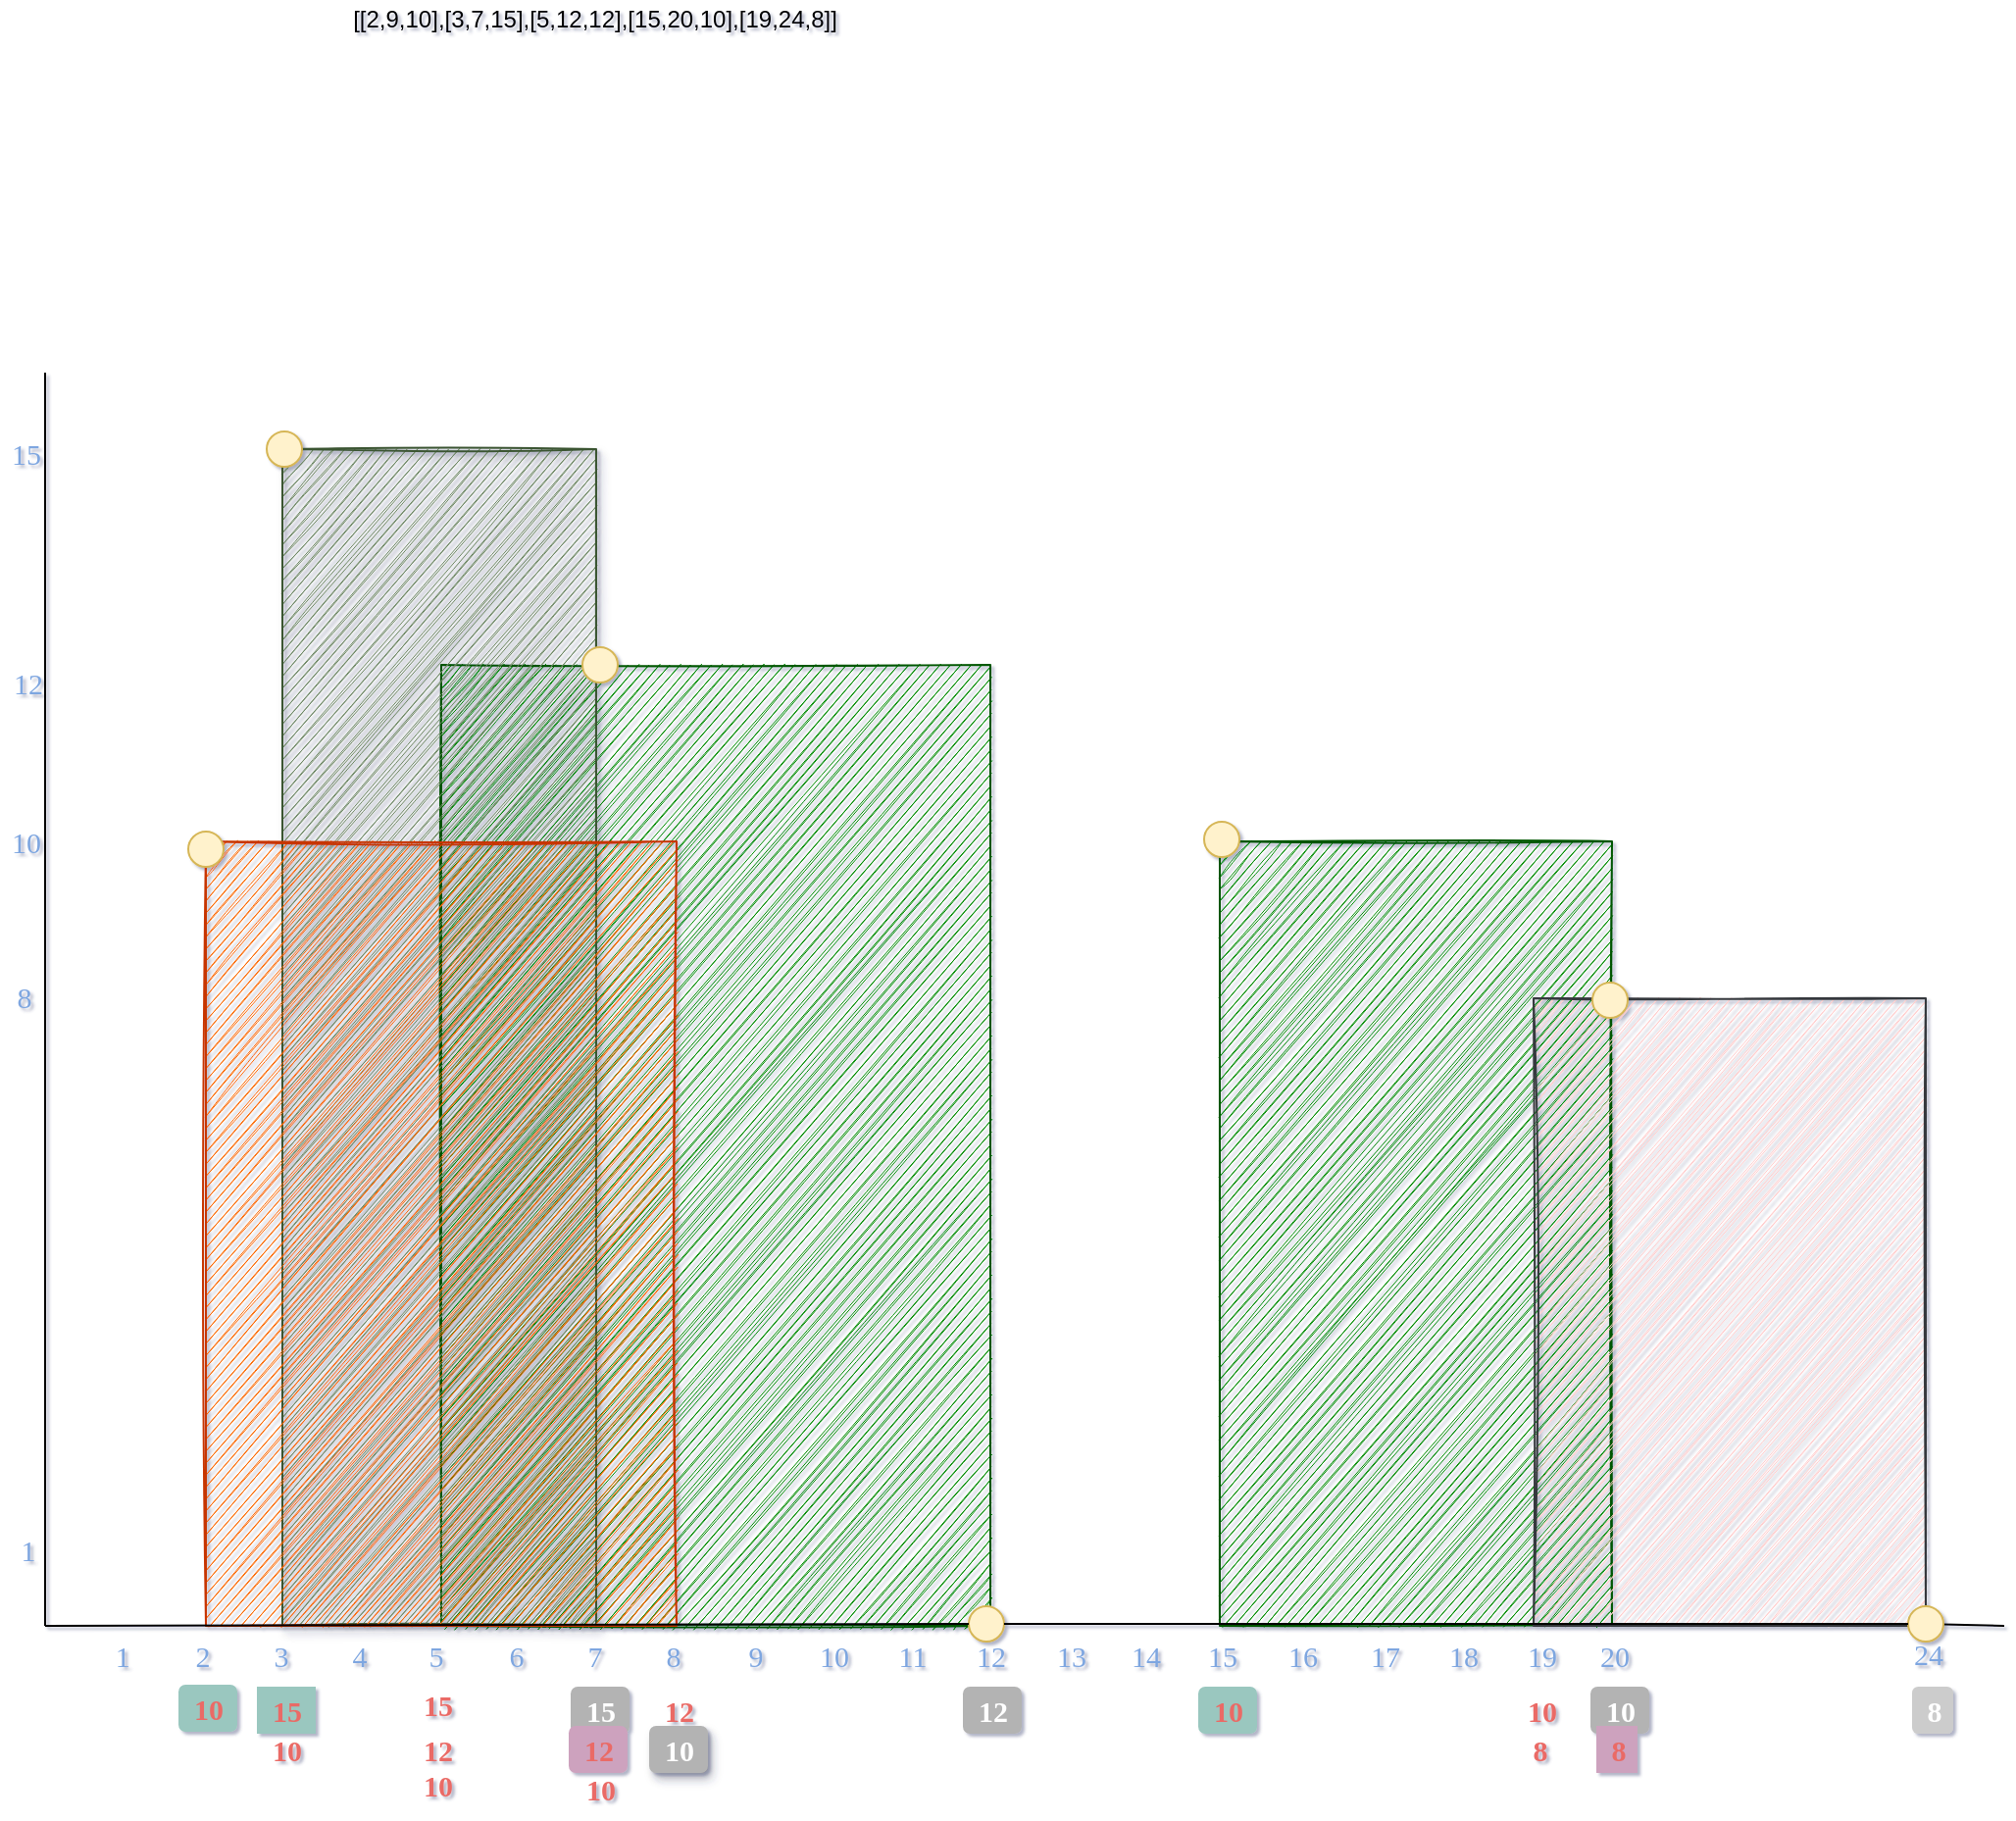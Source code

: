 <mxfile version="15.9.5" type="github"><diagram id="lxP05jOl2Tf9zr01-Gpo" name="Page-1"><mxGraphModel dx="2330" dy="2731" grid="0" gridSize="10" guides="0" tooltips="1" connect="1" arrows="1" fold="1" page="1" pageScale="1" pageWidth="1169" pageHeight="1654" background="#ffffff" math="0" shadow="1"><root><mxCell id="0"/><mxCell id="1" parent="0"/><mxCell id="vmbBR6CPfvK2lcqA9ixi-1" value="" style="endArrow=none;html=1;rounded=0;startArrow=none;" parent="1" edge="1" source="HEvMczrThu-lVoA8Ctw7-75"><mxGeometry width="50" height="50" relative="1" as="geometry"><mxPoint x="39" y="639" as="sourcePoint"/><mxPoint x="1038" y="639" as="targetPoint"/></mxGeometry></mxCell><mxCell id="vmbBR6CPfvK2lcqA9ixi-2" value="" style="endArrow=none;html=1;rounded=0;" parent="1" edge="1"><mxGeometry width="50" height="50" relative="1" as="geometry"><mxPoint x="39" y="639" as="sourcePoint"/><mxPoint x="39" as="targetPoint"/></mxGeometry></mxCell><mxCell id="vmbBR6CPfvK2lcqA9ixi-3" value="1&amp;nbsp;" style="text;html=1;align=center;verticalAlign=middle;resizable=0;points=[];autosize=1;strokeColor=none;fillColor=none;fontColor=#7EA6E0;fontFamily=Comic Sans MS;fontSize=15;" parent="1" vertex="1"><mxGeometry x="69" y="643" width="21" height="22" as="geometry"/></mxCell><mxCell id="vmbBR6CPfvK2lcqA9ixi-4" value="2" style="text;html=1;align=center;verticalAlign=middle;resizable=0;points=[];autosize=1;strokeColor=none;fillColor=none;fontColor=#7EA6E0;fontFamily=Comic Sans MS;fontSize=15;" parent="1" vertex="1"><mxGeometry x="109" y="643" width="19" height="22" as="geometry"/></mxCell><mxCell id="HEvMczrThu-lVoA8Ctw7-3" value="[[2,9,10],[3,7,15],[5,12,12],[15,20,10],[19,24,8]]" style="text;html=1;align=center;verticalAlign=middle;resizable=0;points=[];autosize=1;strokeColor=none;fillColor=none;" vertex="1" parent="1"><mxGeometry x="189" y="-190" width="260" height="20" as="geometry"/></mxCell><mxCell id="HEvMczrThu-lVoA8Ctw7-4" value="3" style="text;html=1;align=center;verticalAlign=middle;resizable=0;points=[];autosize=1;strokeColor=none;fillColor=none;fontColor=#7EA6E0;fontFamily=Comic Sans MS;fontSize=15;" vertex="1" parent="1"><mxGeometry x="149" y="643" width="19" height="22" as="geometry"/></mxCell><mxCell id="HEvMczrThu-lVoA8Ctw7-5" value="4" style="text;html=1;align=center;verticalAlign=middle;resizable=0;points=[];autosize=1;strokeColor=none;fillColor=none;fontColor=#7EA6E0;fontFamily=Comic Sans MS;fontSize=15;" vertex="1" parent="1"><mxGeometry x="189" y="643" width="19" height="22" as="geometry"/></mxCell><mxCell id="HEvMczrThu-lVoA8Ctw7-6" value="5" style="text;html=1;align=center;verticalAlign=middle;resizable=0;points=[];autosize=1;strokeColor=none;fillColor=none;fontColor=#7EA6E0;fontFamily=Comic Sans MS;fontSize=15;" vertex="1" parent="1"><mxGeometry x="228" y="643" width="19" height="22" as="geometry"/></mxCell><mxCell id="HEvMczrThu-lVoA8Ctw7-7" value="6" style="text;html=1;align=center;verticalAlign=middle;resizable=0;points=[];autosize=1;strokeColor=none;fillColor=none;fontColor=#7EA6E0;fontFamily=Comic Sans MS;fontSize=15;" vertex="1" parent="1"><mxGeometry x="269" y="643" width="19" height="22" as="geometry"/></mxCell><mxCell id="HEvMczrThu-lVoA8Ctw7-9" value="7" style="text;html=1;align=center;verticalAlign=middle;resizable=0;points=[];autosize=1;strokeColor=none;fillColor=none;fontColor=#7EA6E0;fontFamily=Comic Sans MS;fontSize=15;" vertex="1" parent="1"><mxGeometry x="309" y="643" width="19" height="22" as="geometry"/></mxCell><mxCell id="HEvMczrThu-lVoA8Ctw7-10" value="8" style="text;html=1;align=center;verticalAlign=middle;resizable=0;points=[];autosize=1;strokeColor=none;fillColor=none;fontColor=#7EA6E0;fontFamily=Comic Sans MS;fontSize=15;" vertex="1" parent="1"><mxGeometry x="349" y="643" width="19" height="22" as="geometry"/></mxCell><mxCell id="HEvMczrThu-lVoA8Ctw7-11" value="9" style="text;html=1;align=center;verticalAlign=middle;resizable=0;points=[];autosize=1;strokeColor=none;fillColor=none;fontColor=#7EA6E0;fontFamily=Comic Sans MS;fontSize=15;" vertex="1" parent="1"><mxGeometry x="391" y="643" width="19" height="22" as="geometry"/></mxCell><mxCell id="HEvMczrThu-lVoA8Ctw7-12" value="10" style="text;html=1;align=center;verticalAlign=middle;resizable=0;points=[];autosize=1;strokeColor=none;fillColor=none;fontColor=#7EA6E0;fontFamily=Comic Sans MS;fontSize=15;" vertex="1" parent="1"><mxGeometry x="428" y="643" width="26" height="22" as="geometry"/></mxCell><mxCell id="HEvMczrThu-lVoA8Ctw7-13" value="11" style="text;html=1;align=center;verticalAlign=middle;resizable=0;points=[];autosize=1;strokeColor=none;fillColor=none;fontColor=#7EA6E0;fontFamily=Comic Sans MS;fontSize=15;" vertex="1" parent="1"><mxGeometry x="469" y="643" width="24" height="22" as="geometry"/></mxCell><mxCell id="HEvMczrThu-lVoA8Ctw7-14" value="12" style="text;html=1;align=center;verticalAlign=middle;resizable=0;points=[];autosize=1;strokeColor=none;fillColor=none;fontColor=#7EA6E0;fontFamily=Comic Sans MS;fontSize=15;" vertex="1" parent="1"><mxGeometry x="508" y="643" width="26" height="22" as="geometry"/></mxCell><mxCell id="HEvMczrThu-lVoA8Ctw7-15" value="13" style="text;html=1;align=center;verticalAlign=middle;resizable=0;points=[];autosize=1;strokeColor=none;fillColor=none;fontColor=#7EA6E0;fontFamily=Comic Sans MS;fontSize=15;" vertex="1" parent="1"><mxGeometry x="549" y="643" width="26" height="22" as="geometry"/></mxCell><mxCell id="HEvMczrThu-lVoA8Ctw7-16" value="14" style="text;html=1;align=center;verticalAlign=middle;resizable=0;points=[];autosize=1;strokeColor=none;fillColor=none;fontColor=#7EA6E0;fontFamily=Comic Sans MS;fontSize=15;" vertex="1" parent="1"><mxGeometry x="587" y="643" width="26" height="22" as="geometry"/></mxCell><mxCell id="HEvMczrThu-lVoA8Ctw7-17" value="15" style="text;html=1;align=center;verticalAlign=middle;resizable=0;points=[];autosize=1;strokeColor=none;fillColor=none;fontColor=#7EA6E0;fontFamily=Comic Sans MS;fontSize=15;" vertex="1" parent="1"><mxGeometry x="626" y="643" width="26" height="22" as="geometry"/></mxCell><mxCell id="HEvMczrThu-lVoA8Ctw7-18" value="16" style="text;html=1;align=center;verticalAlign=middle;resizable=0;points=[];autosize=1;strokeColor=none;fillColor=none;fontColor=#7EA6E0;fontFamily=Comic Sans MS;fontSize=15;" vertex="1" parent="1"><mxGeometry x="667" y="643" width="26" height="22" as="geometry"/></mxCell><mxCell id="HEvMczrThu-lVoA8Ctw7-19" value="17" style="text;html=1;align=center;verticalAlign=middle;resizable=0;points=[];autosize=1;strokeColor=none;fillColor=none;fontColor=#7EA6E0;fontFamily=Comic Sans MS;fontSize=15;" vertex="1" parent="1"><mxGeometry x="709" y="643" width="26" height="22" as="geometry"/></mxCell><mxCell id="HEvMczrThu-lVoA8Ctw7-20" value="18" style="text;html=1;align=center;verticalAlign=middle;resizable=0;points=[];autosize=1;strokeColor=none;fillColor=none;fontColor=#7EA6E0;fontFamily=Comic Sans MS;fontSize=15;" vertex="1" parent="1"><mxGeometry x="749" y="643" width="26" height="22" as="geometry"/></mxCell><mxCell id="HEvMczrThu-lVoA8Ctw7-22" value="1" style="text;html=1;align=center;verticalAlign=middle;resizable=0;points=[];autosize=1;strokeColor=none;fillColor=none;fontColor=#7EA6E0;fontFamily=Comic Sans MS;fontSize=15;" vertex="1" parent="1"><mxGeometry x="21" y="589" width="17" height="22" as="geometry"/></mxCell><mxCell id="HEvMczrThu-lVoA8Ctw7-23" value="10" style="text;html=1;align=center;verticalAlign=middle;resizable=0;points=[];autosize=1;strokeColor=none;fillColor=none;fontColor=#7EA6E0;fontFamily=Comic Sans MS;fontSize=15;" vertex="1" parent="1"><mxGeometry x="16" y="228" width="26" height="22" as="geometry"/></mxCell><mxCell id="HEvMczrThu-lVoA8Ctw7-25" value="15" style="text;html=1;align=center;verticalAlign=middle;resizable=0;points=[];autosize=1;strokeColor=none;fillColor=none;fontColor=#7EA6E0;fontFamily=Comic Sans MS;fontSize=15;" vertex="1" parent="1"><mxGeometry x="16" y="30" width="26" height="22" as="geometry"/></mxCell><mxCell id="HEvMczrThu-lVoA8Ctw7-27" value="19" style="text;html=1;align=center;verticalAlign=middle;resizable=0;points=[];autosize=1;strokeColor=none;fillColor=none;fontColor=#7EA6E0;fontFamily=Comic Sans MS;fontSize=15;" vertex="1" parent="1"><mxGeometry x="789" y="643" width="26" height="22" as="geometry"/></mxCell><mxCell id="HEvMczrThu-lVoA8Ctw7-29" value="12" style="text;html=1;align=center;verticalAlign=middle;resizable=0;points=[];autosize=1;strokeColor=none;fillColor=none;fontColor=#7EA6E0;fontFamily=Comic Sans MS;fontSize=15;" vertex="1" parent="1"><mxGeometry x="17" y="147" width="26" height="22" as="geometry"/></mxCell><mxCell id="HEvMczrThu-lVoA8Ctw7-28" value="" style="rounded=0;whiteSpace=wrap;html=1;fillColor=#008a00;strokeColor=#005700;sketch=1;fontColor=#ffffff;" vertex="1" parent="1"><mxGeometry x="241" y="149" width="280" height="490" as="geometry"/></mxCell><mxCell id="HEvMczrThu-lVoA8Ctw7-26" value="" style="rounded=0;whiteSpace=wrap;html=1;fillColor=#6d8764;strokeColor=#3A5431;perimeterSpacing=1;shadow=1;sketch=1;fontColor=#ffffff;" vertex="1" parent="1"><mxGeometry x="160" y="39" width="160" height="600" as="geometry"/></mxCell><mxCell id="HEvMczrThu-lVoA8Ctw7-21" value="" style="rounded=0;whiteSpace=wrap;html=1;fillColor=#fa6800;strokeColor=#C73500;sketch=1;glass=0;shadow=0;fontColor=#000000;" vertex="1" parent="1"><mxGeometry x="121" y="239" width="240" height="400" as="geometry"/></mxCell><mxCell id="HEvMczrThu-lVoA8Ctw7-34" value="20" style="text;html=1;align=center;verticalAlign=middle;resizable=0;points=[];autosize=1;strokeColor=none;fillColor=none;fontColor=#7EA6E0;fontFamily=Comic Sans MS;fontSize=15;" vertex="1" parent="1"><mxGeometry x="825" y="643" width="28" height="22" as="geometry"/></mxCell><mxCell id="HEvMczrThu-lVoA8Ctw7-35" value="" style="rounded=0;whiteSpace=wrap;html=1;shadow=0;glass=0;sketch=1;fillColor=#008a00;strokeColor=#005700;fontColor=#ffffff;" vertex="1" parent="1"><mxGeometry x="638" y="239" width="200" height="400" as="geometry"/></mxCell><mxCell id="HEvMczrThu-lVoA8Ctw7-36" value="24" style="text;html=1;align=center;verticalAlign=middle;resizable=0;points=[];autosize=1;strokeColor=none;fillColor=none;fontColor=#7EA6E0;fontFamily=Comic Sans MS;fontSize=15;" vertex="1" parent="1"><mxGeometry x="985" y="642" width="28" height="22" as="geometry"/></mxCell><mxCell id="HEvMczrThu-lVoA8Ctw7-37" value="" style="rounded=0;whiteSpace=wrap;html=1;shadow=0;glass=0;sketch=1;fillColor=#ffcccc;strokeColor=#36393d;" vertex="1" parent="1"><mxGeometry x="798" y="319" width="200" height="320" as="geometry"/></mxCell><mxCell id="HEvMczrThu-lVoA8Ctw7-38" value="8" style="text;html=1;align=center;verticalAlign=middle;resizable=0;points=[];autosize=1;strokeColor=none;fillColor=none;fontColor=#7EA6E0;fontFamily=Comic Sans MS;fontSize=15;" vertex="1" parent="1"><mxGeometry x="18" y="307" width="19" height="22" as="geometry"/></mxCell><mxCell id="HEvMczrThu-lVoA8Ctw7-41" value="10" style="text;html=1;align=center;verticalAlign=middle;resizable=0;points=[];autosize=1;strokeColor=none;fillColor=#9AC7BF;fontFamily=Comic Sans MS;fontColor=#EA6B66;rounded=1;shadow=0;glass=0;gradientColor=none;gradientDirection=radial;dashed=1;dashPattern=1 1;fontStyle=1;fontSize=15;spacing=1;" vertex="1" parent="1"><mxGeometry x="107" y="669" width="30" height="24" as="geometry"/></mxCell><mxCell id="HEvMczrThu-lVoA8Ctw7-42" value="15" style="text;html=1;align=center;verticalAlign=middle;resizable=0;points=[];autosize=1;strokeColor=none;fillColor=#9AC7BF;fontFamily=Comic Sans MS;fontColor=#EA6B66;rounded=1;fontStyle=1;fontSize=15;spacing=1;arcSize=0;" vertex="1" parent="1"><mxGeometry x="147" y="670" width="30" height="24" as="geometry"/></mxCell><mxCell id="HEvMczrThu-lVoA8Ctw7-44" value="10" style="text;html=1;align=center;verticalAlign=middle;resizable=0;points=[];autosize=1;strokeColor=none;fillColor=none;fontFamily=Comic Sans MS;fontColor=#EA6B66;fontSize=15;spacing=1;fontStyle=1" vertex="1" parent="1"><mxGeometry x="147" y="690" width="30" height="24" as="geometry"/></mxCell><mxCell id="HEvMczrThu-lVoA8Ctw7-45" value="15" style="text;html=1;align=center;verticalAlign=middle;resizable=0;points=[];autosize=1;strokeColor=none;fillColor=none;fontFamily=Comic Sans MS;fontColor=#EA6B66;fontSize=15;spacing=1;fontStyle=1" vertex="1" parent="1"><mxGeometry x="224" y="667" width="30" height="24" as="geometry"/></mxCell><mxCell id="HEvMczrThu-lVoA8Ctw7-46" value="12" style="text;html=1;align=center;verticalAlign=middle;resizable=0;points=[];autosize=1;strokeColor=none;fillColor=none;fontFamily=Comic Sans MS;fontColor=#EA6B66;fontSize=15;spacing=1;fontStyle=1" vertex="1" parent="1"><mxGeometry x="224" y="690" width="30" height="24" as="geometry"/></mxCell><mxCell id="HEvMczrThu-lVoA8Ctw7-47" value="10" style="text;html=1;align=center;verticalAlign=middle;resizable=0;points=[];autosize=1;strokeColor=none;fillColor=none;fontFamily=Comic Sans MS;fontColor=#EA6B66;fontSize=15;spacing=1;fontStyle=1" vertex="1" parent="1"><mxGeometry x="224" y="708" width="30" height="24" as="geometry"/></mxCell><mxCell id="HEvMczrThu-lVoA8Ctw7-48" value="15" style="text;html=1;align=center;verticalAlign=middle;resizable=0;points=[];autosize=1;strokeColor=none;fillColor=#B3B3B3;fontFamily=Comic Sans MS;fontColor=#FFFFFF;rounded=1;fontStyle=1;fontSize=15;spacing=1;shadow=0;sketch=0;fillStyle=solid;gradientColor=none;" vertex="1" parent="1"><mxGeometry x="307" y="670" width="30" height="24" as="geometry"/></mxCell><mxCell id="HEvMczrThu-lVoA8Ctw7-49" value="12" style="text;html=1;align=center;verticalAlign=middle;resizable=0;points=[];autosize=1;strokeColor=none;fillColor=#CDA2BE;fontFamily=Comic Sans MS;fontColor=#EA6B66;fontSize=15;fontStyle=1;spacing=1;rounded=1;" vertex="1" parent="1"><mxGeometry x="306" y="690" width="30" height="24" as="geometry"/></mxCell><mxCell id="HEvMczrThu-lVoA8Ctw7-52" value="10" style="text;html=1;align=center;verticalAlign=middle;resizable=0;points=[];autosize=1;strokeColor=none;fillColor=none;fontFamily=Comic Sans MS;fontColor=#EA6B66;fontSize=15;spacing=1;fontStyle=1" vertex="1" parent="1"><mxGeometry x="307" y="710" width="30" height="24" as="geometry"/></mxCell><mxCell id="HEvMczrThu-lVoA8Ctw7-53" value="12" style="text;html=1;align=center;verticalAlign=middle;resizable=0;points=[];autosize=1;strokeColor=none;fillColor=none;fontFamily=Comic Sans MS;fontColor=#EA6B66;fontSize=15;spacing=1;fontStyle=1" vertex="1" parent="1"><mxGeometry x="347" y="670" width="30" height="24" as="geometry"/></mxCell><mxCell id="HEvMczrThu-lVoA8Ctw7-56" value="10" style="text;html=1;align=center;verticalAlign=middle;resizable=0;points=[];autosize=1;strokeColor=none;fillColor=#B3B3B3;fontFamily=Comic Sans MS;fontColor=#FFFFFF;fontSize=15;spacing=1;rounded=1;shadow=1;fontStyle=1" vertex="1" parent="1"><mxGeometry x="347" y="690" width="30" height="24" as="geometry"/></mxCell><mxCell id="HEvMczrThu-lVoA8Ctw7-57" value="12" style="text;html=1;align=center;verticalAlign=middle;resizable=0;points=[];autosize=1;strokeColor=none;fillColor=#B3B3B3;fontFamily=Comic Sans MS;fontColor=#FFFFFF;rounded=1;fontStyle=1;fontSize=15;spacing=1;" vertex="1" parent="1"><mxGeometry x="507" y="670" width="30" height="24" as="geometry"/></mxCell><mxCell id="HEvMczrThu-lVoA8Ctw7-58" value="10" style="text;html=1;align=center;verticalAlign=middle;resizable=0;points=[];autosize=1;strokeColor=none;fillColor=#9AC7BF;fontFamily=Comic Sans MS;fontColor=#EA6B66;rounded=1;fontStyle=1;fontSize=15;spacing=1;" vertex="1" parent="1"><mxGeometry x="627" y="670" width="30" height="24" as="geometry"/></mxCell><mxCell id="HEvMczrThu-lVoA8Ctw7-59" value="10" style="text;html=1;align=center;verticalAlign=middle;resizable=0;points=[];autosize=1;strokeColor=none;fillColor=none;fontFamily=Comic Sans MS;fontColor=#EA6B66;fontSize=15;spacing=1;fontStyle=1" vertex="1" parent="1"><mxGeometry x="787" y="670" width="30" height="24" as="geometry"/></mxCell><mxCell id="HEvMczrThu-lVoA8Ctw7-62" value="8" style="text;html=1;align=center;verticalAlign=middle;resizable=0;points=[];autosize=1;strokeColor=none;fillColor=none;fontFamily=Comic Sans MS;fontColor=#EA6B66;fontSize=15;spacing=1;fontStyle=1" vertex="1" parent="1"><mxGeometry x="790" y="690" width="21" height="24" as="geometry"/></mxCell><mxCell id="HEvMczrThu-lVoA8Ctw7-63" value="10" style="text;html=1;align=center;verticalAlign=middle;resizable=0;points=[];autosize=1;strokeColor=none;fillColor=#B3B3B3;fontFamily=Comic Sans MS;fontColor=#FFFFFF;rounded=1;fontStyle=1;fontSize=15;spacing=1;" vertex="1" parent="1"><mxGeometry x="827" y="670" width="30" height="24" as="geometry"/></mxCell><mxCell id="HEvMczrThu-lVoA8Ctw7-64" value="8" style="text;html=1;align=center;verticalAlign=middle;resizable=0;points=[];autosize=1;strokeColor=none;fillColor=#CDA2BE;fontFamily=Comic Sans MS;fontColor=#EA6B66;fontSize=15;spacing=1;fontStyle=1" vertex="1" parent="1"><mxGeometry x="830" y="690" width="21" height="24" as="geometry"/></mxCell><mxCell id="HEvMczrThu-lVoA8Ctw7-65" value="8" style="text;html=1;align=center;verticalAlign=middle;resizable=0;points=[];autosize=1;strokeColor=none;fillColor=#CCCCCC;fontFamily=Comic Sans MS;fontColor=#FFFFFF;fontStyle=1;fontSize=15;spacing=1;rounded=1;" vertex="1" parent="1"><mxGeometry x="991" y="670" width="21" height="24" as="geometry"/></mxCell><mxCell id="HEvMczrThu-lVoA8Ctw7-66" value="" style="ellipse;whiteSpace=wrap;html=1;aspect=fixed;rounded=0;shadow=0;glass=0;sketch=0;fontFamily=Comic Sans MS;fillColor=#fff2cc;strokeColor=#d6b656;" vertex="1" parent="1"><mxGeometry x="112" y="234" width="18" height="18" as="geometry"/></mxCell><mxCell id="HEvMczrThu-lVoA8Ctw7-67" value="" style="ellipse;whiteSpace=wrap;html=1;aspect=fixed;rounded=0;shadow=0;glass=0;sketch=0;fontFamily=Comic Sans MS;fillColor=#fff2cc;strokeColor=#d6b656;" vertex="1" parent="1"><mxGeometry x="152" y="30" width="18" height="18" as="geometry"/></mxCell><mxCell id="HEvMczrThu-lVoA8Ctw7-68" value="" style="ellipse;whiteSpace=wrap;html=1;aspect=fixed;rounded=0;shadow=0;glass=0;sketch=0;fontFamily=Comic Sans MS;fillColor=#fff2cc;strokeColor=#d6b656;" vertex="1" parent="1"><mxGeometry x="313" y="140" width="18" height="18" as="geometry"/></mxCell><mxCell id="HEvMczrThu-lVoA8Ctw7-70" value="" style="ellipse;whiteSpace=wrap;html=1;aspect=fixed;rounded=0;shadow=0;glass=0;sketch=0;fontFamily=Comic Sans MS;fillColor=#fff2cc;strokeColor=#d6b656;" vertex="1" parent="1"><mxGeometry x="510" y="629" width="18" height="18" as="geometry"/></mxCell><mxCell id="HEvMczrThu-lVoA8Ctw7-71" value="" style="endArrow=none;html=1;rounded=0;" edge="1" parent="1" target="HEvMczrThu-lVoA8Ctw7-70"><mxGeometry width="50" height="50" relative="1" as="geometry"><mxPoint x="39" y="639" as="sourcePoint"/><mxPoint x="1038" y="639" as="targetPoint"/></mxGeometry></mxCell><mxCell id="HEvMczrThu-lVoA8Ctw7-72" value="" style="ellipse;whiteSpace=wrap;html=1;aspect=fixed;rounded=0;shadow=0;glass=0;sketch=0;fontFamily=Comic Sans MS;fillColor=#fff2cc;strokeColor=#d6b656;" vertex="1" parent="1"><mxGeometry x="630" y="229" width="18" height="18" as="geometry"/></mxCell><mxCell id="HEvMczrThu-lVoA8Ctw7-74" value="" style="ellipse;whiteSpace=wrap;html=1;aspect=fixed;rounded=0;shadow=0;glass=0;sketch=0;fontFamily=Comic Sans MS;fillColor=#fff2cc;strokeColor=#d6b656;" vertex="1" parent="1"><mxGeometry x="828" y="311" width="18" height="18" as="geometry"/></mxCell><mxCell id="HEvMczrThu-lVoA8Ctw7-75" value="" style="ellipse;whiteSpace=wrap;html=1;aspect=fixed;rounded=0;shadow=0;glass=0;sketch=0;fontFamily=Comic Sans MS;fillColor=#fff2cc;strokeColor=#d6b656;" vertex="1" parent="1"><mxGeometry x="989" y="629" width="18" height="18" as="geometry"/></mxCell><mxCell id="HEvMczrThu-lVoA8Ctw7-77" value="" style="endArrow=none;html=1;rounded=0;startArrow=none;" edge="1" parent="1" source="HEvMczrThu-lVoA8Ctw7-70" target="HEvMczrThu-lVoA8Ctw7-75"><mxGeometry width="50" height="50" relative="1" as="geometry"><mxPoint x="528.0" y="638.0" as="sourcePoint"/><mxPoint x="1038" y="639" as="targetPoint"/></mxGeometry></mxCell></root></mxGraphModel></diagram></mxfile>
